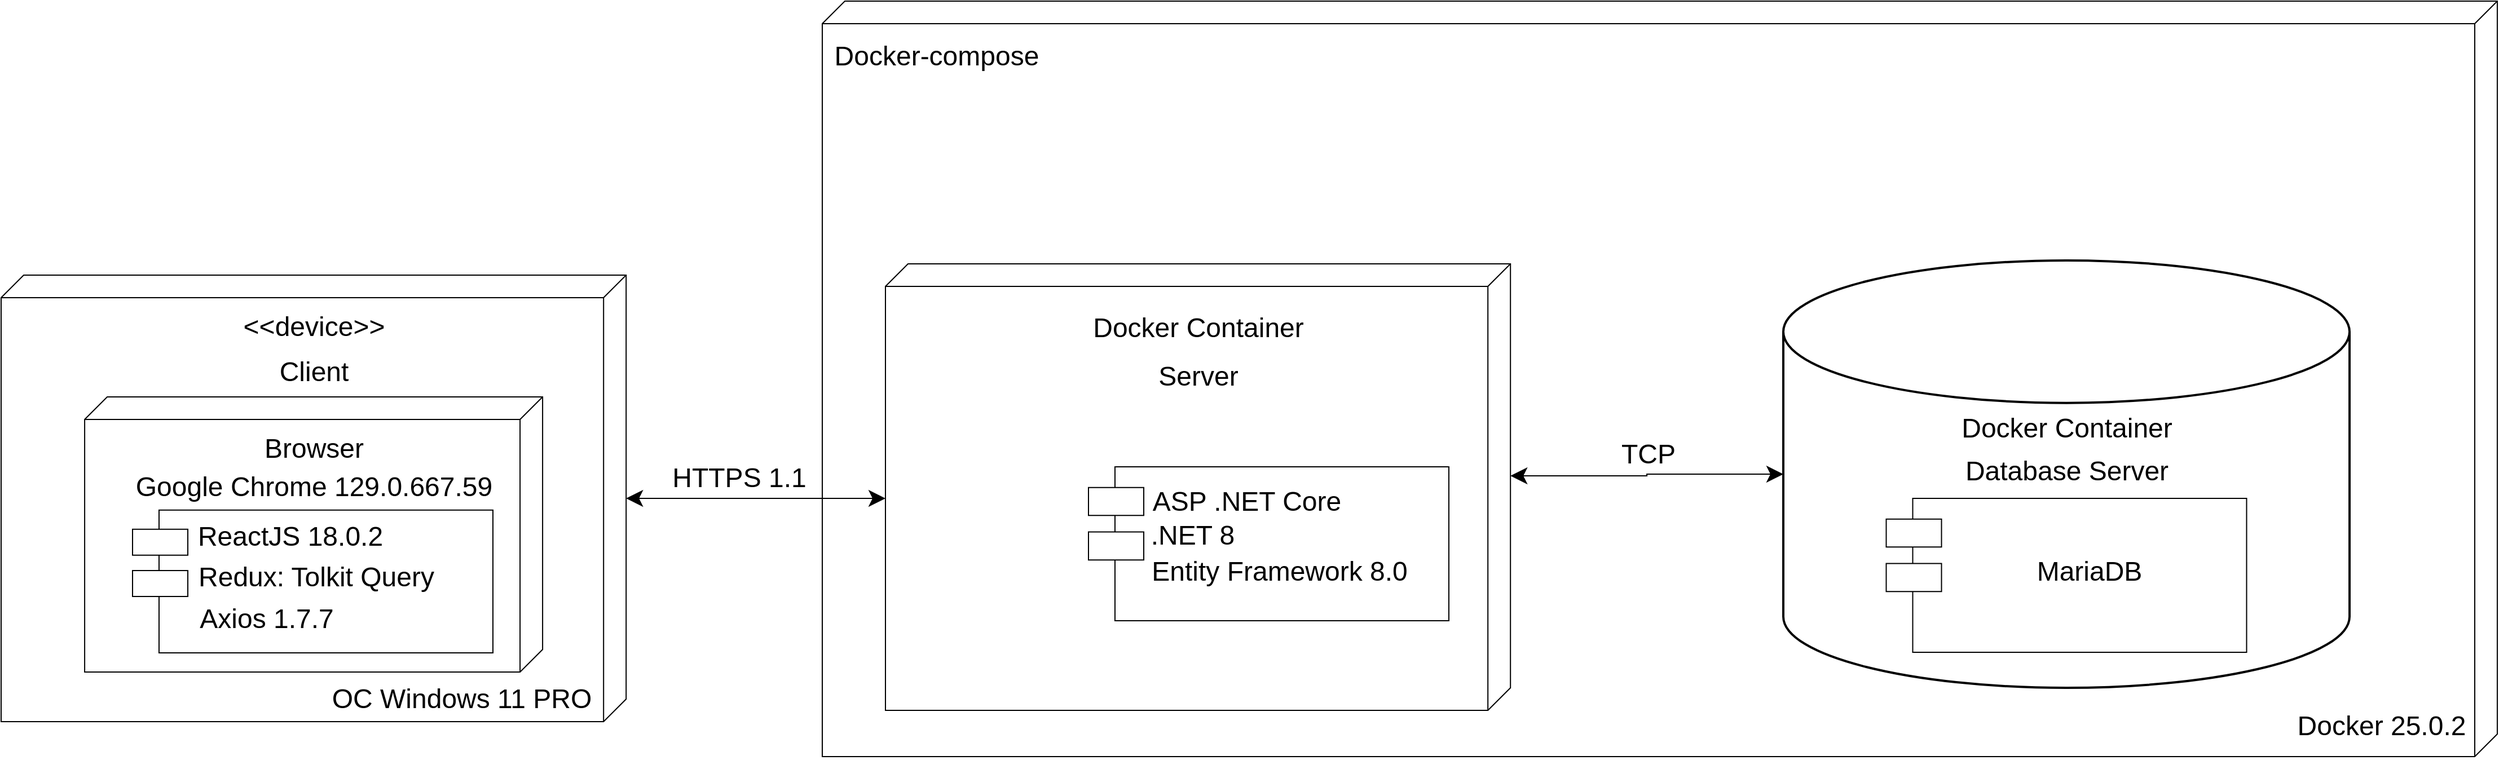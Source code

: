 <mxfile version="24.7.16">
  <diagram name="Страница — 1" id="8J1UHR_uVFIwEin5-jyG">
    <mxGraphModel dx="3234" dy="1514" grid="0" gridSize="10" guides="1" tooltips="1" connect="1" arrows="1" fold="1" page="0" pageScale="1" pageWidth="827" pageHeight="1169" math="0" shadow="0">
      <root>
        <mxCell id="0" />
        <mxCell id="1" parent="0" />
        <mxCell id="gcMM5cCsYAQRM_Y5A-3i-26" value="&lt;br&gt;&lt;div&gt;&lt;br/&gt;&lt;/div&gt;" style="shape=cube;whiteSpace=wrap;html=1;boundedLbl=1;backgroundOutline=1;darkOpacity=0;size=20;noLabel=0;shadow=0;direction=east;flipH=1;" parent="1" vertex="1">
          <mxGeometry x="-61" y="-395" width="1485" height="670" as="geometry" />
        </mxCell>
        <mxCell id="gcMM5cCsYAQRM_Y5A-3i-27" value="&lt;span style=&quot;font-weight: 400;&quot;&gt;Docker-compose&lt;/span&gt;" style="text;strokeColor=none;fillColor=none;html=1;fontSize=24;fontStyle=1;verticalAlign=middle;align=center;" parent="1" vertex="1">
          <mxGeometry x="-10" y="-366" width="100" height="40" as="geometry" />
        </mxCell>
        <mxCell id="gcMM5cCsYAQRM_Y5A-3i-31" value="" style="group" parent="1" vertex="1" connectable="0">
          <mxGeometry x="-789" y="-152" width="831.1" height="437" as="geometry" />
        </mxCell>
        <mxCell id="gcMM5cCsYAQRM_Y5A-3i-9" value="d" style="shape=cube;whiteSpace=wrap;html=1;boundedLbl=1;backgroundOutline=1;darkOpacity=0;size=20;noLabel=0;shadow=0;direction=east;flipH=1;" parent="gcMM5cCsYAQRM_Y5A-3i-31" vertex="1">
          <mxGeometry width="554.1" height="396" as="geometry" />
        </mxCell>
        <mxCell id="gcMM5cCsYAQRM_Y5A-3i-11" value="" style="shape=cube;whiteSpace=wrap;html=1;boundedLbl=1;backgroundOutline=1;darkOpacity=0;size=20;noLabel=0;shadow=0;direction=east;flipH=1;" parent="gcMM5cCsYAQRM_Y5A-3i-31" vertex="1">
          <mxGeometry x="74.05" y="108" width="406" height="244" as="geometry" />
        </mxCell>
        <mxCell id="gcMM5cCsYAQRM_Y5A-3i-15" value="&lt;span style=&quot;font-weight: 400;&quot;&gt;&amp;lt;&amp;lt;device&amp;gt;&amp;gt;&lt;/span&gt;" style="text;strokeColor=none;fillColor=none;html=1;fontSize=24;fontStyle=1;verticalAlign=middle;align=center;" parent="gcMM5cCsYAQRM_Y5A-3i-31" vertex="1">
          <mxGeometry x="227.05" y="26" width="100" height="40" as="geometry" />
        </mxCell>
        <mxCell id="gcMM5cCsYAQRM_Y5A-3i-16" value="&lt;span style=&quot;font-weight: 400;&quot;&gt;Client&lt;/span&gt;" style="text;strokeColor=none;fillColor=none;html=1;fontSize=24;fontStyle=1;verticalAlign=middle;align=center;" parent="gcMM5cCsYAQRM_Y5A-3i-31" vertex="1">
          <mxGeometry x="227.05" y="66" width="100" height="40" as="geometry" />
        </mxCell>
        <mxCell id="gcMM5cCsYAQRM_Y5A-3i-17" value="&lt;span style=&quot;font-weight: 400;&quot;&gt;Browser&lt;/span&gt;" style="text;strokeColor=none;fillColor=none;html=1;fontSize=24;fontStyle=1;verticalAlign=middle;align=center;" parent="gcMM5cCsYAQRM_Y5A-3i-31" vertex="1">
          <mxGeometry x="227.05" y="134" width="100" height="40" as="geometry" />
        </mxCell>
        <mxCell id="gcMM5cCsYAQRM_Y5A-3i-18" value="&lt;span style=&quot;font-weight: 400;&quot;&gt;Google Chrome&amp;nbsp;129.0.667.59&lt;/span&gt;" style="text;strokeColor=none;fillColor=none;html=1;fontSize=24;fontStyle=1;verticalAlign=middle;align=center;" parent="gcMM5cCsYAQRM_Y5A-3i-31" vertex="1">
          <mxGeometry x="227.05" y="168.39" width="100" height="40" as="geometry" />
        </mxCell>
        <mxCell id="gcMM5cCsYAQRM_Y5A-3i-48" value="" style="group" parent="gcMM5cCsYAQRM_Y5A-3i-31" vertex="1" connectable="0">
          <mxGeometry x="116.51" y="208.39" width="319.49" height="126.61" as="geometry" />
        </mxCell>
        <mxCell id="gcMM5cCsYAQRM_Y5A-3i-12" value="&lt;span style=&quot;color: rgba(0, 0, 0, 0); font-family: monospace; font-size: 0px; text-align: start;&quot;&gt;%3CmxGraphModel%3E%3Croot%3E%3CmxCell%20id%3D%220%22%2F%3E%3CmxCell%20id%3D%221%22%20parent%3D%220%22%2F%3E%3CmxCell%20id%3D%222%22%20value%3D%22%26lt%3Bspan%20style%3D%26quot%3Bfont-weight%3A%20400%3B%26quot%3B%26gt%3BDocker-compose%26lt%3B%2Fspan%26gt%3B%22%20style%3D%22text%3BstrokeColor%3Dnone%3BfillColor%3Dnone%3Bhtml%3D1%3BfontSize%3D24%3BfontStyle%3D1%3BverticalAlign%3Dmiddle%3Balign%3Dcenter%3B%22%20vertex%3D%221%22%20parent%3D%221%22%3E%3CmxGeometry%20x%3D%22-14%22%20y%3D%22-594%22%20width%3D%22100%22%20height%3D%2240%22%20as%3D%22geometry%22%2F%3E%3C%2FmxCell%3E%3C%2Froot%3E%3C%2FmxGraphModel%3E&lt;/span&gt;" style="verticalLabelPosition=bottom;verticalAlign=top;html=1;shape=mxgraph.basic.rect;fillColor2=none;strokeWidth=1;size=20;indent=5;" parent="gcMM5cCsYAQRM_Y5A-3i-48" vertex="1">
          <mxGeometry x="23.49" width="296" height="126.61" as="geometry" />
        </mxCell>
        <mxCell id="gcMM5cCsYAQRM_Y5A-3i-13" value="" style="verticalLabelPosition=bottom;verticalAlign=top;html=1;shape=mxgraph.basic.rect;fillColor2=none;strokeWidth=1;size=20;indent=5;" parent="gcMM5cCsYAQRM_Y5A-3i-48" vertex="1">
          <mxGeometry y="17" width="49" height="23" as="geometry" />
        </mxCell>
        <mxCell id="gcMM5cCsYAQRM_Y5A-3i-24" value="" style="verticalLabelPosition=bottom;verticalAlign=top;html=1;shape=mxgraph.basic.rect;fillColor2=none;strokeWidth=1;size=20;indent=5;" parent="gcMM5cCsYAQRM_Y5A-3i-48" vertex="1">
          <mxGeometry y="53.61" width="49" height="23" as="geometry" />
        </mxCell>
        <mxCell id="gcMM5cCsYAQRM_Y5A-3i-21" value="&lt;span style=&quot;font-weight: 400;&quot;&gt;Axios 1.7.7&lt;/span&gt;" style="text;strokeColor=none;fillColor=none;html=1;fontSize=24;fontStyle=1;verticalAlign=middle;align=center;" parent="gcMM5cCsYAQRM_Y5A-3i-48" vertex="1">
          <mxGeometry x="68.49" y="76.61" width="100" height="40" as="geometry" />
        </mxCell>
        <mxCell id="gcMM5cCsYAQRM_Y5A-3i-20" value="&lt;span style=&quot;font-weight: 400;&quot;&gt;Redux: Tolkit Query&lt;/span&gt;" style="text;strokeColor=none;fillColor=none;html=1;fontSize=24;fontStyle=1;verticalAlign=middle;align=center;" parent="gcMM5cCsYAQRM_Y5A-3i-48" vertex="1">
          <mxGeometry x="112.49" y="40" width="100" height="40" as="geometry" />
        </mxCell>
        <mxCell id="gcMM5cCsYAQRM_Y5A-3i-19" value="&lt;span style=&quot;font-weight: 400;&quot;&gt;ReactJS 18.0.2&lt;/span&gt;" style="text;strokeColor=none;fillColor=none;html=1;fontSize=24;fontStyle=1;verticalAlign=middle;align=center;" parent="gcMM5cCsYAQRM_Y5A-3i-48" vertex="1">
          <mxGeometry x="89.49" y="3.61" width="100" height="40" as="geometry" />
        </mxCell>
        <mxCell id="gcMM5cCsYAQRM_Y5A-3i-25" value="&lt;span style=&quot;font-weight: 400;&quot;&gt;ОС Windows 11 PRO&lt;/span&gt;" style="text;strokeColor=none;fillColor=none;html=1;fontSize=24;fontStyle=1;verticalAlign=middle;align=center;" parent="gcMM5cCsYAQRM_Y5A-3i-31" vertex="1">
          <mxGeometry x="358.0" y="356" width="100" height="40" as="geometry" />
        </mxCell>
        <mxCell id="gcMM5cCsYAQRM_Y5A-3i-122" value="&lt;span style=&quot;font-weight: 400;&quot;&gt;HTTPS 1.1&lt;/span&gt;" style="text;strokeColor=none;fillColor=none;html=1;fontSize=24;fontStyle=1;verticalAlign=middle;align=center;" parent="gcMM5cCsYAQRM_Y5A-3i-31" vertex="1">
          <mxGeometry x="604" y="160" width="100" height="40" as="geometry" />
        </mxCell>
        <mxCell id="gcMM5cCsYAQRM_Y5A-3i-55" value="" style="group" parent="1" vertex="1" connectable="0">
          <mxGeometry x="-5" y="-162" width="554.1" height="427" as="geometry" />
        </mxCell>
        <mxCell id="gcMM5cCsYAQRM_Y5A-3i-71" value="" style="group" parent="gcMM5cCsYAQRM_Y5A-3i-55" vertex="1" connectable="0">
          <mxGeometry width="554.1" height="396" as="geometry" />
        </mxCell>
        <mxCell id="gcMM5cCsYAQRM_Y5A-3i-72" value="" style="shape=cube;whiteSpace=wrap;html=1;boundedLbl=1;backgroundOutline=1;darkOpacity=0;size=20;noLabel=0;shadow=0;direction=east;flipH=1;" parent="gcMM5cCsYAQRM_Y5A-3i-71" vertex="1">
          <mxGeometry width="554.1" height="396" as="geometry" />
        </mxCell>
        <mxCell id="gcMM5cCsYAQRM_Y5A-3i-60" value="&lt;span style=&quot;font-weight: 400;&quot;&gt;Docker Container&lt;/span&gt;" style="text;strokeColor=none;fillColor=none;html=1;fontSize=24;fontStyle=1;verticalAlign=middle;align=center;" parent="gcMM5cCsYAQRM_Y5A-3i-71" vertex="1">
          <mxGeometry x="227.05" y="35.0" width="100" height="43.131" as="geometry" />
        </mxCell>
        <mxCell id="gcMM5cCsYAQRM_Y5A-3i-61" value="&lt;span style=&quot;font-weight: 400;&quot;&gt;Server&lt;/span&gt;" style="text;strokeColor=none;fillColor=none;html=1;fontSize=24;fontStyle=1;verticalAlign=middle;align=center;" parent="gcMM5cCsYAQRM_Y5A-3i-71" vertex="1">
          <mxGeometry x="227.05" y="78.132" width="100" height="43.131" as="geometry" />
        </mxCell>
        <mxCell id="gcMM5cCsYAQRM_Y5A-3i-63" value="&lt;span style=&quot;color: rgba(0, 0, 0, 0); font-family: monospace; font-size: 0px; text-align: start;&quot;&gt;%3CmxGraphModel%3E%3Croot%3E%3CmxCell%20id%3D%220%22%2F%3E%3CmxCell%20id%3D%221%22%20parent%3D%220%22%2F%3E%3CmxCell%20id%3D%222%22%20value%3D%22%26lt%3Bspan%20style%3D%26quot%3Bfont-weight%3A%20400%3B%26quot%3B%26gt%3BDocker-compose%26lt%3B%2Fspan%26gt%3B%22%20style%3D%22text%3BstrokeColor%3Dnone%3BfillColor%3Dnone%3Bhtml%3D1%3BfontSize%3D24%3BfontStyle%3D1%3BverticalAlign%3Dmiddle%3Balign%3Dcenter%3B%22%20vertex%3D%221%22%20parent%3D%221%22%3E%3CmxGeometry%20x%3D%22-14%22%20y%3D%22-594%22%20width%3D%22100%22%20height%3D%2240%22%20as%3D%22geometry%22%2F%3E%3C%2FmxCell%3E%3C%2Froot%3E%3C%2FmxGraphModel%3E&lt;/span&gt;" style="verticalLabelPosition=bottom;verticalAlign=top;html=1;shape=mxgraph.basic.rect;fillColor2=none;strokeWidth=1;size=20;indent=5;" parent="gcMM5cCsYAQRM_Y5A-3i-71" vertex="1">
          <mxGeometry x="203.49" y="180.003" width="296" height="136.521" as="geometry" />
        </mxCell>
        <mxCell id="gcMM5cCsYAQRM_Y5A-3i-64" value="" style="verticalLabelPosition=bottom;verticalAlign=top;html=1;shape=mxgraph.basic.rect;fillColor2=none;strokeWidth=1;size=20;indent=5;" parent="gcMM5cCsYAQRM_Y5A-3i-71" vertex="1">
          <mxGeometry x="180" y="198.334" width="49" height="24.801" as="geometry" />
        </mxCell>
        <mxCell id="gcMM5cCsYAQRM_Y5A-3i-65" value="" style="verticalLabelPosition=bottom;verticalAlign=top;html=1;shape=mxgraph.basic.rect;fillColor2=none;strokeWidth=1;size=20;indent=5;" parent="gcMM5cCsYAQRM_Y5A-3i-71" vertex="1">
          <mxGeometry x="180" y="237.81" width="49" height="24.801" as="geometry" />
        </mxCell>
        <mxCell id="gcMM5cCsYAQRM_Y5A-3i-66" value="&lt;blockquote style=&quot;margin: 0 0 0 40px; border: none; padding: 0px;&quot;&gt;&lt;span style=&quot;font-weight: 400;&quot;&gt;ASP .NET Core&lt;/span&gt;&lt;/blockquote&gt;" style="text;strokeColor=none;fillColor=none;html=1;fontSize=24;fontStyle=1;verticalAlign=middle;align=center;" parent="gcMM5cCsYAQRM_Y5A-3i-71" vertex="1">
          <mxGeometry x="250.0" y="189.173" width="100" height="43.131" as="geometry" />
        </mxCell>
        <mxCell id="gcMM5cCsYAQRM_Y5A-3i-67" value="&lt;span style=&quot;font-weight: 400;&quot;&gt;.NET 8&lt;/span&gt;" style="text;strokeColor=none;fillColor=none;html=1;fontSize=24;fontStyle=1;verticalAlign=middle;align=center;" parent="gcMM5cCsYAQRM_Y5A-3i-71" vertex="1">
          <mxGeometry x="222.0" y="219.474" width="100" height="43.131" as="geometry" />
        </mxCell>
        <mxCell id="gcMM5cCsYAQRM_Y5A-3i-68" value="&lt;span style=&quot;font-weight: 400;&quot;&gt;Entity Framework 8.0&lt;/span&gt;" style="text;strokeColor=none;fillColor=none;html=1;fontSize=24;fontStyle=1;verticalAlign=middle;align=center;" parent="gcMM5cCsYAQRM_Y5A-3i-71" vertex="1">
          <mxGeometry x="299.0" y="251.003" width="100" height="43.131" as="geometry" />
        </mxCell>
        <mxCell id="gcMM5cCsYAQRM_Y5A-3i-105" style="edgeStyle=orthogonalEdgeStyle;rounded=0;orthogonalLoop=1;jettySize=auto;html=1;entryX=0;entryY=0;entryDx=554.1;entryDy=208.0;entryPerimeter=0;startArrow=classic;startFill=1;endSize=12;startSize=12;" parent="1" source="gcMM5cCsYAQRM_Y5A-3i-9" target="gcMM5cCsYAQRM_Y5A-3i-72" edge="1">
          <mxGeometry relative="1" as="geometry" />
        </mxCell>
        <mxCell id="RzY-j4tmtQSygtIVZ8jP-12" value="" style="group" vertex="1" connectable="0" parent="1">
          <mxGeometry x="791" y="-165" width="502" height="379" as="geometry" />
        </mxCell>
        <mxCell id="gcMM5cCsYAQRM_Y5A-3i-2" value="" style="strokeWidth=2;html=1;shape=mxgraph.flowchart.database;whiteSpace=wrap;" parent="RzY-j4tmtQSygtIVZ8jP-12" vertex="1">
          <mxGeometry width="502" height="379" as="geometry" />
        </mxCell>
        <mxCell id="RzY-j4tmtQSygtIVZ8jP-1" value="&lt;span style=&quot;font-weight: 400;&quot;&gt;Docker Container&lt;/span&gt;" style="text;strokeColor=none;fillColor=none;html=1;fontSize=24;fontStyle=1;verticalAlign=middle;align=center;" vertex="1" parent="RzY-j4tmtQSygtIVZ8jP-12">
          <mxGeometry x="201.0" y="127.0" width="100" height="43.131" as="geometry" />
        </mxCell>
        <mxCell id="RzY-j4tmtQSygtIVZ8jP-2" value="&lt;span style=&quot;font-weight: 400;&quot;&gt;Database Server&lt;/span&gt;" style="text;strokeColor=none;fillColor=none;html=1;fontSize=24;fontStyle=1;verticalAlign=middle;align=center;" vertex="1" parent="RzY-j4tmtQSygtIVZ8jP-12">
          <mxGeometry x="201.0" y="165.0" width="100" height="43.131" as="geometry" />
        </mxCell>
        <mxCell id="RzY-j4tmtQSygtIVZ8jP-3" value="&lt;span style=&quot;color: rgba(0, 0, 0, 0); font-family: monospace; font-size: 0px; text-align: start;&quot;&gt;%3CmxGraphModel%3E%3Croot%3E%3CmxCell%20id%3D%220%22%2F%3E%3CmxCell%20id%3D%221%22%20parent%3D%220%22%2F%3E%3CmxCell%20id%3D%222%22%20value%3D%22%26lt%3Bspan%20style%3D%26quot%3Bfont-weight%3A%20400%3B%26quot%3B%26gt%3BDocker-compose%26lt%3B%2Fspan%26gt%3B%22%20style%3D%22text%3BstrokeColor%3Dnone%3BfillColor%3Dnone%3Bhtml%3D1%3BfontSize%3D24%3BfontStyle%3D1%3BverticalAlign%3Dmiddle%3Balign%3Dcenter%3B%22%20vertex%3D%221%22%20parent%3D%221%22%3E%3CmxGeometry%20x%3D%22-14%22%20y%3D%22-594%22%20width%3D%22100%22%20height%3D%2240%22%20as%3D%22geometry%22%2F%3E%3C%2FmxCell%3E%3C%2Froot%3E%3C%2FmxGraphModel%3E&lt;/span&gt;" style="verticalLabelPosition=bottom;verticalAlign=top;html=1;shape=mxgraph.basic.rect;fillColor2=none;strokeWidth=1;size=20;indent=5;" vertex="1" parent="RzY-j4tmtQSygtIVZ8jP-12">
          <mxGeometry x="114.74" y="211.003" width="296" height="136.521" as="geometry" />
        </mxCell>
        <mxCell id="RzY-j4tmtQSygtIVZ8jP-4" value="" style="verticalLabelPosition=bottom;verticalAlign=top;html=1;shape=mxgraph.basic.rect;fillColor2=none;strokeWidth=1;size=20;indent=5;" vertex="1" parent="RzY-j4tmtQSygtIVZ8jP-12">
          <mxGeometry x="91.25" y="229.334" width="49" height="24.801" as="geometry" />
        </mxCell>
        <mxCell id="RzY-j4tmtQSygtIVZ8jP-5" value="" style="verticalLabelPosition=bottom;verticalAlign=top;html=1;shape=mxgraph.basic.rect;fillColor2=none;strokeWidth=1;size=20;indent=5;" vertex="1" parent="RzY-j4tmtQSygtIVZ8jP-12">
          <mxGeometry x="91.25" y="268.81" width="49" height="24.801" as="geometry" />
        </mxCell>
        <mxCell id="RzY-j4tmtQSygtIVZ8jP-6" value="&lt;blockquote style=&quot;margin: 0 0 0 40px; border: none; padding: 0px;&quot;&gt;&lt;span style=&quot;font-weight: 400;&quot;&gt;MariaDB&lt;/span&gt;&lt;/blockquote&gt;" style="text;strokeColor=none;fillColor=none;html=1;fontSize=24;fontStyle=1;verticalAlign=middle;align=center;" vertex="1" parent="RzY-j4tmtQSygtIVZ8jP-12">
          <mxGeometry x="201.0" y="254.133" width="100" height="43.131" as="geometry" />
        </mxCell>
        <mxCell id="RzY-j4tmtQSygtIVZ8jP-13" style="edgeStyle=orthogonalEdgeStyle;rounded=0;orthogonalLoop=1;jettySize=auto;html=1;exitX=0;exitY=0;exitDx=0;exitDy=188;exitPerimeter=0;startArrow=classic;startFill=1;endSize=12;startSize=12;" edge="1" parent="1" source="gcMM5cCsYAQRM_Y5A-3i-72" target="gcMM5cCsYAQRM_Y5A-3i-2">
          <mxGeometry relative="1" as="geometry" />
        </mxCell>
        <mxCell id="RzY-j4tmtQSygtIVZ8jP-14" value="&lt;span style=&quot;font-weight: 400;&quot;&gt;TCP&lt;/span&gt;" style="text;strokeColor=none;fillColor=none;html=1;fontSize=24;fontStyle=1;verticalAlign=middle;align=center;" vertex="1" parent="1">
          <mxGeometry x="621" y="-13" width="100" height="40" as="geometry" />
        </mxCell>
        <mxCell id="RzY-j4tmtQSygtIVZ8jP-15" value="&lt;span style=&quot;font-weight: 400;&quot;&gt;Docker 25.0.2&lt;/span&gt;" style="text;strokeColor=none;fillColor=none;html=1;fontSize=24;fontStyle=1;verticalAlign=middle;align=center;" vertex="1" parent="1">
          <mxGeometry x="1271" y="228" width="100" height="40" as="geometry" />
        </mxCell>
      </root>
    </mxGraphModel>
  </diagram>
</mxfile>
